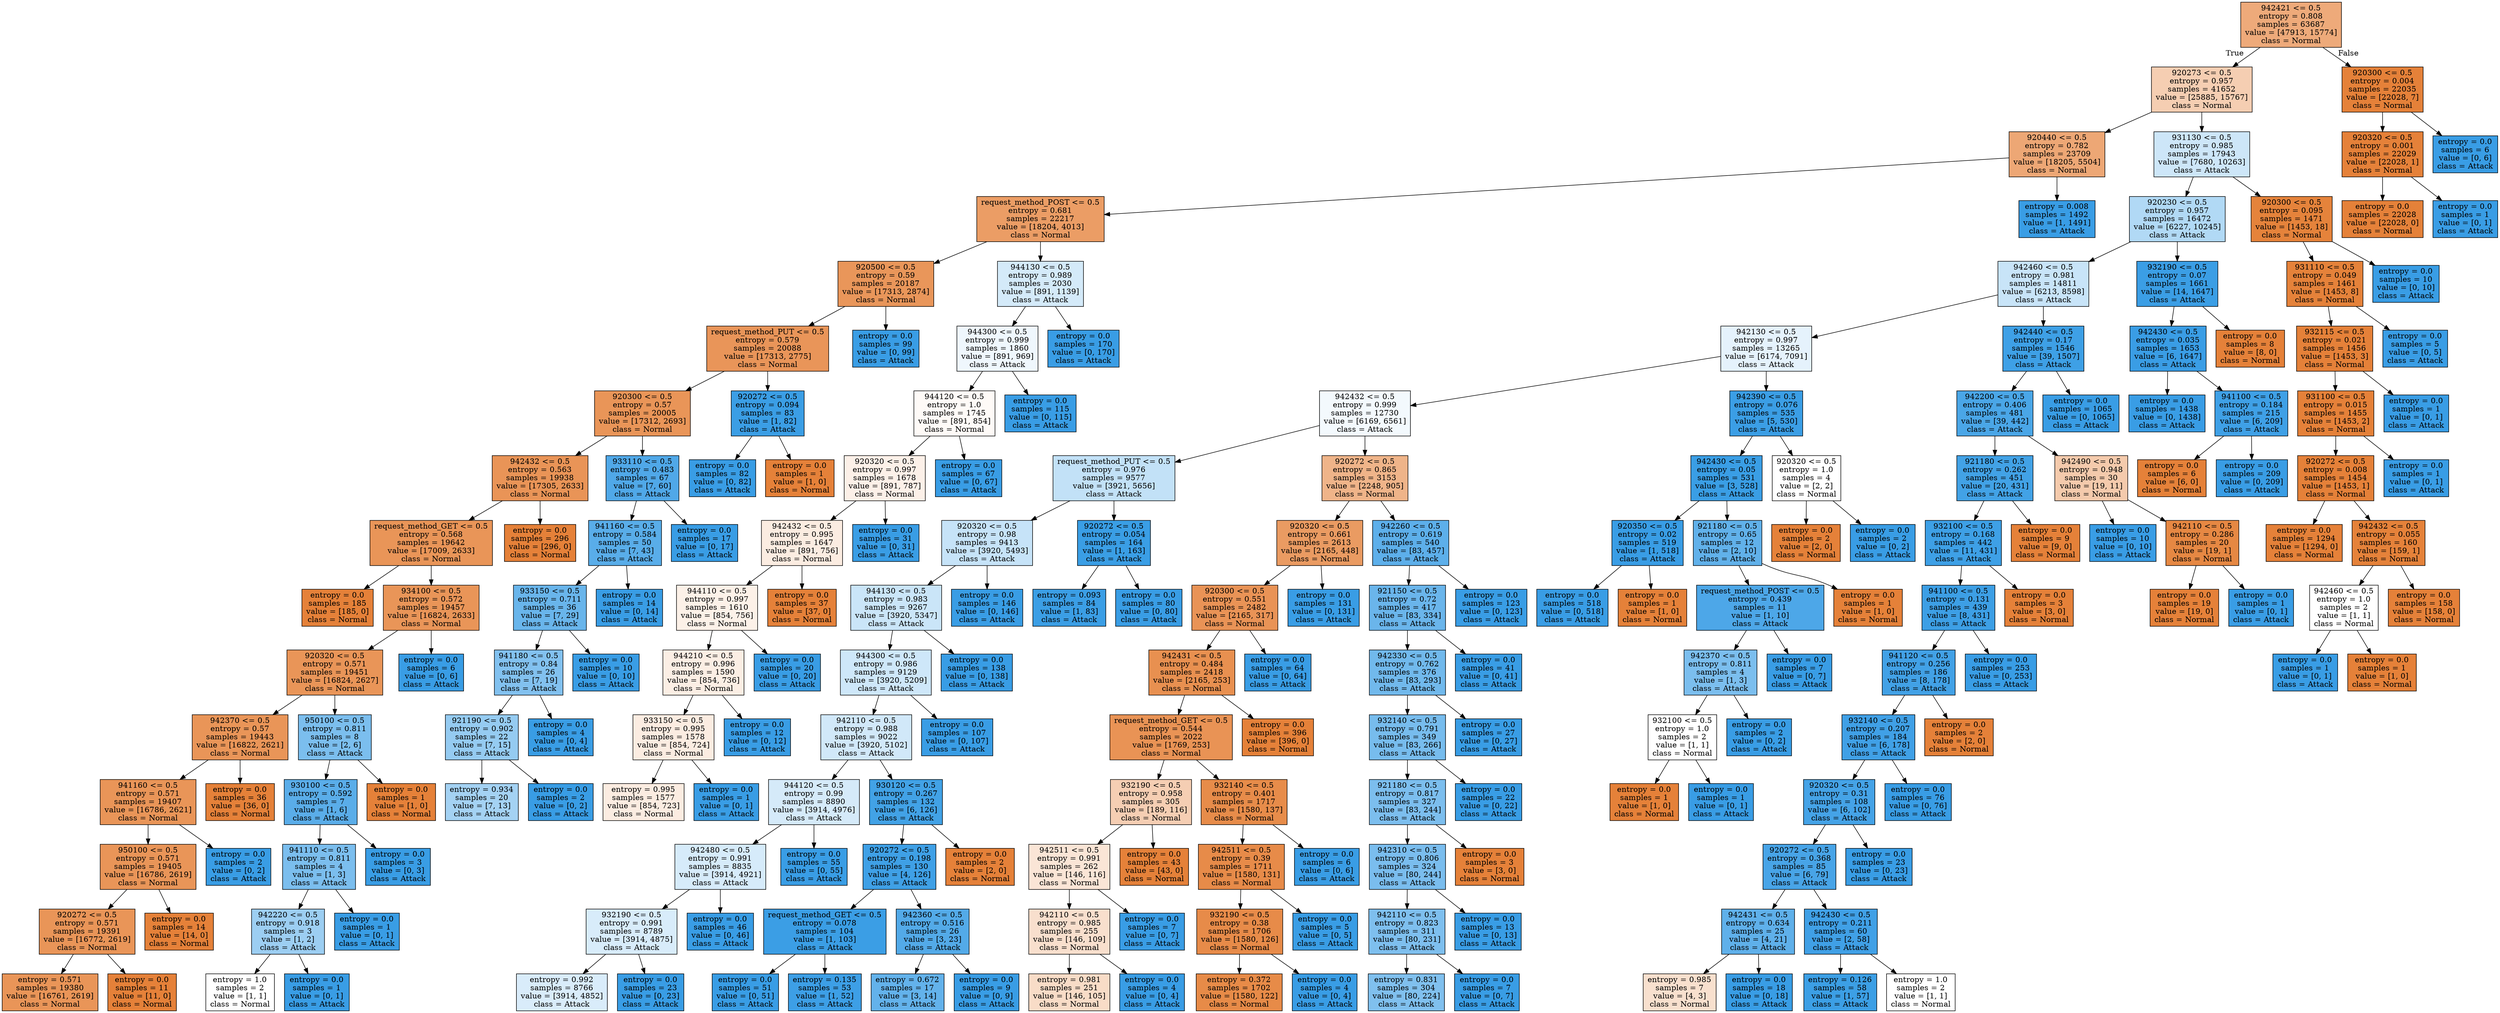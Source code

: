digraph Tree {
node [shape=box, style="filled", color="black"] ;
0 [label="942421 <= 0.5\nentropy = 0.808\nsamples = 63687\nvalue = [47913, 15774]\nclass = Normal", fillcolor="#eeaa7a"] ;
1 [label="920273 <= 0.5\nentropy = 0.957\nsamples = 41652\nvalue = [25885, 15767]\nclass = Normal", fillcolor="#f5ceb2"] ;
0 -> 1 [labeldistance=2.5, labelangle=45, headlabel="True"] ;
2 [label="920440 <= 0.5\nentropy = 0.782\nsamples = 23709\nvalue = [18205, 5504]\nclass = Normal", fillcolor="#eda775"] ;
1 -> 2 ;
3 [label="request_method_POST <= 0.5\nentropy = 0.681\nsamples = 22217\nvalue = [18204, 4013]\nclass = Normal", fillcolor="#eb9d65"] ;
2 -> 3 ;
4 [label="920500 <= 0.5\nentropy = 0.59\nsamples = 20187\nvalue = [17313, 2874]\nclass = Normal", fillcolor="#e9965a"] ;
3 -> 4 ;
5 [label="request_method_PUT <= 0.5\nentropy = 0.579\nsamples = 20088\nvalue = [17313, 2775]\nclass = Normal", fillcolor="#e99559"] ;
4 -> 5 ;
6 [label="920300 <= 0.5\nentropy = 0.57\nsamples = 20005\nvalue = [17312, 2693]\nclass = Normal", fillcolor="#e99558"] ;
5 -> 6 ;
7 [label="942432 <= 0.5\nentropy = 0.563\nsamples = 19938\nvalue = [17305, 2633]\nclass = Normal", fillcolor="#e99457"] ;
6 -> 7 ;
8 [label="request_method_GET <= 0.5\nentropy = 0.568\nsamples = 19642\nvalue = [17009, 2633]\nclass = Normal", fillcolor="#e99558"] ;
7 -> 8 ;
9 [label="entropy = 0.0\nsamples = 185\nvalue = [185, 0]\nclass = Normal", fillcolor="#e58139"] ;
8 -> 9 ;
10 [label="934100 <= 0.5\nentropy = 0.572\nsamples = 19457\nvalue = [16824, 2633]\nclass = Normal", fillcolor="#e99558"] ;
8 -> 10 ;
11 [label="920320 <= 0.5\nentropy = 0.571\nsamples = 19451\nvalue = [16824, 2627]\nclass = Normal", fillcolor="#e99558"] ;
10 -> 11 ;
12 [label="942370 <= 0.5\nentropy = 0.57\nsamples = 19443\nvalue = [16822, 2621]\nclass = Normal", fillcolor="#e99558"] ;
11 -> 12 ;
13 [label="941160 <= 0.5\nentropy = 0.571\nsamples = 19407\nvalue = [16786, 2621]\nclass = Normal", fillcolor="#e99558"] ;
12 -> 13 ;
14 [label="950100 <= 0.5\nentropy = 0.571\nsamples = 19405\nvalue = [16786, 2619]\nclass = Normal", fillcolor="#e99558"] ;
13 -> 14 ;
15 [label="920272 <= 0.5\nentropy = 0.571\nsamples = 19391\nvalue = [16772, 2619]\nclass = Normal", fillcolor="#e99558"] ;
14 -> 15 ;
16 [label="entropy = 0.571\nsamples = 19380\nvalue = [16761, 2619]\nclass = Normal", fillcolor="#e99558"] ;
15 -> 16 ;
17 [label="entropy = 0.0\nsamples = 11\nvalue = [11, 0]\nclass = Normal", fillcolor="#e58139"] ;
15 -> 17 ;
18 [label="entropy = 0.0\nsamples = 14\nvalue = [14, 0]\nclass = Normal", fillcolor="#e58139"] ;
14 -> 18 ;
19 [label="entropy = 0.0\nsamples = 2\nvalue = [0, 2]\nclass = Attack", fillcolor="#399de5"] ;
13 -> 19 ;
20 [label="entropy = 0.0\nsamples = 36\nvalue = [36, 0]\nclass = Normal", fillcolor="#e58139"] ;
12 -> 20 ;
21 [label="950100 <= 0.5\nentropy = 0.811\nsamples = 8\nvalue = [2, 6]\nclass = Attack", fillcolor="#7bbeee"] ;
11 -> 21 ;
22 [label="930100 <= 0.5\nentropy = 0.592\nsamples = 7\nvalue = [1, 6]\nclass = Attack", fillcolor="#5aade9"] ;
21 -> 22 ;
23 [label="941110 <= 0.5\nentropy = 0.811\nsamples = 4\nvalue = [1, 3]\nclass = Attack", fillcolor="#7bbeee"] ;
22 -> 23 ;
24 [label="942220 <= 0.5\nentropy = 0.918\nsamples = 3\nvalue = [1, 2]\nclass = Attack", fillcolor="#9ccef2"] ;
23 -> 24 ;
25 [label="entropy = 1.0\nsamples = 2\nvalue = [1, 1]\nclass = Normal", fillcolor="#ffffff"] ;
24 -> 25 ;
26 [label="entropy = 0.0\nsamples = 1\nvalue = [0, 1]\nclass = Attack", fillcolor="#399de5"] ;
24 -> 26 ;
27 [label="entropy = 0.0\nsamples = 1\nvalue = [0, 1]\nclass = Attack", fillcolor="#399de5"] ;
23 -> 27 ;
28 [label="entropy = 0.0\nsamples = 3\nvalue = [0, 3]\nclass = Attack", fillcolor="#399de5"] ;
22 -> 28 ;
29 [label="entropy = 0.0\nsamples = 1\nvalue = [1, 0]\nclass = Normal", fillcolor="#e58139"] ;
21 -> 29 ;
30 [label="entropy = 0.0\nsamples = 6\nvalue = [0, 6]\nclass = Attack", fillcolor="#399de5"] ;
10 -> 30 ;
31 [label="entropy = 0.0\nsamples = 296\nvalue = [296, 0]\nclass = Normal", fillcolor="#e58139"] ;
7 -> 31 ;
32 [label="933110 <= 0.5\nentropy = 0.483\nsamples = 67\nvalue = [7, 60]\nclass = Attack", fillcolor="#50a8e8"] ;
6 -> 32 ;
33 [label="941160 <= 0.5\nentropy = 0.584\nsamples = 50\nvalue = [7, 43]\nclass = Attack", fillcolor="#59ade9"] ;
32 -> 33 ;
34 [label="933150 <= 0.5\nentropy = 0.711\nsamples = 36\nvalue = [7, 29]\nclass = Attack", fillcolor="#69b5eb"] ;
33 -> 34 ;
35 [label="941180 <= 0.5\nentropy = 0.84\nsamples = 26\nvalue = [7, 19]\nclass = Attack", fillcolor="#82c1ef"] ;
34 -> 35 ;
36 [label="921190 <= 0.5\nentropy = 0.902\nsamples = 22\nvalue = [7, 15]\nclass = Attack", fillcolor="#95cbf1"] ;
35 -> 36 ;
37 [label="entropy = 0.934\nsamples = 20\nvalue = [7, 13]\nclass = Attack", fillcolor="#a4d2f3"] ;
36 -> 37 ;
38 [label="entropy = 0.0\nsamples = 2\nvalue = [0, 2]\nclass = Attack", fillcolor="#399de5"] ;
36 -> 38 ;
39 [label="entropy = 0.0\nsamples = 4\nvalue = [0, 4]\nclass = Attack", fillcolor="#399de5"] ;
35 -> 39 ;
40 [label="entropy = 0.0\nsamples = 10\nvalue = [0, 10]\nclass = Attack", fillcolor="#399de5"] ;
34 -> 40 ;
41 [label="entropy = 0.0\nsamples = 14\nvalue = [0, 14]\nclass = Attack", fillcolor="#399de5"] ;
33 -> 41 ;
42 [label="entropy = 0.0\nsamples = 17\nvalue = [0, 17]\nclass = Attack", fillcolor="#399de5"] ;
32 -> 42 ;
43 [label="920272 <= 0.5\nentropy = 0.094\nsamples = 83\nvalue = [1, 82]\nclass = Attack", fillcolor="#3b9ee5"] ;
5 -> 43 ;
44 [label="entropy = 0.0\nsamples = 82\nvalue = [0, 82]\nclass = Attack", fillcolor="#399de5"] ;
43 -> 44 ;
45 [label="entropy = 0.0\nsamples = 1\nvalue = [1, 0]\nclass = Normal", fillcolor="#e58139"] ;
43 -> 45 ;
46 [label="entropy = 0.0\nsamples = 99\nvalue = [0, 99]\nclass = Attack", fillcolor="#399de5"] ;
4 -> 46 ;
47 [label="944130 <= 0.5\nentropy = 0.989\nsamples = 2030\nvalue = [891, 1139]\nclass = Attack", fillcolor="#d4eaf9"] ;
3 -> 47 ;
48 [label="944300 <= 0.5\nentropy = 0.999\nsamples = 1860\nvalue = [891, 969]\nclass = Attack", fillcolor="#eff7fd"] ;
47 -> 48 ;
49 [label="944120 <= 0.5\nentropy = 1.0\nsamples = 1745\nvalue = [891, 854]\nclass = Normal", fillcolor="#fefaf7"] ;
48 -> 49 ;
50 [label="920320 <= 0.5\nentropy = 0.997\nsamples = 1678\nvalue = [891, 787]\nclass = Normal", fillcolor="#fcf0e8"] ;
49 -> 50 ;
51 [label="942432 <= 0.5\nentropy = 0.995\nsamples = 1647\nvalue = [891, 756]\nclass = Normal", fillcolor="#fbece1"] ;
50 -> 51 ;
52 [label="944110 <= 0.5\nentropy = 0.997\nsamples = 1610\nvalue = [854, 756]\nclass = Normal", fillcolor="#fcf1e8"] ;
51 -> 52 ;
53 [label="944210 <= 0.5\nentropy = 0.996\nsamples = 1590\nvalue = [854, 736]\nclass = Normal", fillcolor="#fbeee4"] ;
52 -> 53 ;
54 [label="933150 <= 0.5\nentropy = 0.995\nsamples = 1578\nvalue = [854, 724]\nclass = Normal", fillcolor="#fbece1"] ;
53 -> 54 ;
55 [label="entropy = 0.995\nsamples = 1577\nvalue = [854, 723]\nclass = Normal", fillcolor="#fbece1"] ;
54 -> 55 ;
56 [label="entropy = 0.0\nsamples = 1\nvalue = [0, 1]\nclass = Attack", fillcolor="#399de5"] ;
54 -> 56 ;
57 [label="entropy = 0.0\nsamples = 12\nvalue = [0, 12]\nclass = Attack", fillcolor="#399de5"] ;
53 -> 57 ;
58 [label="entropy = 0.0\nsamples = 20\nvalue = [0, 20]\nclass = Attack", fillcolor="#399de5"] ;
52 -> 58 ;
59 [label="entropy = 0.0\nsamples = 37\nvalue = [37, 0]\nclass = Normal", fillcolor="#e58139"] ;
51 -> 59 ;
60 [label="entropy = 0.0\nsamples = 31\nvalue = [0, 31]\nclass = Attack", fillcolor="#399de5"] ;
50 -> 60 ;
61 [label="entropy = 0.0\nsamples = 67\nvalue = [0, 67]\nclass = Attack", fillcolor="#399de5"] ;
49 -> 61 ;
62 [label="entropy = 0.0\nsamples = 115\nvalue = [0, 115]\nclass = Attack", fillcolor="#399de5"] ;
48 -> 62 ;
63 [label="entropy = 0.0\nsamples = 170\nvalue = [0, 170]\nclass = Attack", fillcolor="#399de5"] ;
47 -> 63 ;
64 [label="entropy = 0.008\nsamples = 1492\nvalue = [1, 1491]\nclass = Attack", fillcolor="#399de5"] ;
2 -> 64 ;
65 [label="931130 <= 0.5\nentropy = 0.985\nsamples = 17943\nvalue = [7680, 10263]\nclass = Attack", fillcolor="#cde6f8"] ;
1 -> 65 ;
66 [label="920230 <= 0.5\nentropy = 0.957\nsamples = 16472\nvalue = [6227, 10245]\nclass = Attack", fillcolor="#b1d9f5"] ;
65 -> 66 ;
67 [label="942460 <= 0.5\nentropy = 0.981\nsamples = 14811\nvalue = [6213, 8598]\nclass = Attack", fillcolor="#c8e4f8"] ;
66 -> 67 ;
68 [label="942130 <= 0.5\nentropy = 0.997\nsamples = 13265\nvalue = [6174, 7091]\nclass = Attack", fillcolor="#e5f2fc"] ;
67 -> 68 ;
69 [label="942432 <= 0.5\nentropy = 0.999\nsamples = 12730\nvalue = [6169, 6561]\nclass = Attack", fillcolor="#f3f9fd"] ;
68 -> 69 ;
70 [label="request_method_PUT <= 0.5\nentropy = 0.976\nsamples = 9577\nvalue = [3921, 5656]\nclass = Attack", fillcolor="#c2e1f7"] ;
69 -> 70 ;
71 [label="920320 <= 0.5\nentropy = 0.98\nsamples = 9413\nvalue = [3920, 5493]\nclass = Attack", fillcolor="#c6e3f8"] ;
70 -> 71 ;
72 [label="944130 <= 0.5\nentropy = 0.983\nsamples = 9267\nvalue = [3920, 5347]\nclass = Attack", fillcolor="#cae5f8"] ;
71 -> 72 ;
73 [label="944300 <= 0.5\nentropy = 0.986\nsamples = 9129\nvalue = [3920, 5209]\nclass = Attack", fillcolor="#cee7f9"] ;
72 -> 73 ;
74 [label="942110 <= 0.5\nentropy = 0.988\nsamples = 9022\nvalue = [3920, 5102]\nclass = Attack", fillcolor="#d1e8f9"] ;
73 -> 74 ;
75 [label="944120 <= 0.5\nentropy = 0.99\nsamples = 8890\nvalue = [3914, 4976]\nclass = Attack", fillcolor="#d5eaf9"] ;
74 -> 75 ;
76 [label="942480 <= 0.5\nentropy = 0.991\nsamples = 8835\nvalue = [3914, 4921]\nclass = Attack", fillcolor="#d6ebfa"] ;
75 -> 76 ;
77 [label="932190 <= 0.5\nentropy = 0.991\nsamples = 8789\nvalue = [3914, 4875]\nclass = Attack", fillcolor="#d8ecfa"] ;
76 -> 77 ;
78 [label="entropy = 0.992\nsamples = 8766\nvalue = [3914, 4852]\nclass = Attack", fillcolor="#d9ecfa"] ;
77 -> 78 ;
79 [label="entropy = 0.0\nsamples = 23\nvalue = [0, 23]\nclass = Attack", fillcolor="#399de5"] ;
77 -> 79 ;
80 [label="entropy = 0.0\nsamples = 46\nvalue = [0, 46]\nclass = Attack", fillcolor="#399de5"] ;
76 -> 80 ;
81 [label="entropy = 0.0\nsamples = 55\nvalue = [0, 55]\nclass = Attack", fillcolor="#399de5"] ;
75 -> 81 ;
82 [label="930120 <= 0.5\nentropy = 0.267\nsamples = 132\nvalue = [6, 126]\nclass = Attack", fillcolor="#42a2e6"] ;
74 -> 82 ;
83 [label="920272 <= 0.5\nentropy = 0.198\nsamples = 130\nvalue = [4, 126]\nclass = Attack", fillcolor="#3fa0e6"] ;
82 -> 83 ;
84 [label="request_method_GET <= 0.5\nentropy = 0.078\nsamples = 104\nvalue = [1, 103]\nclass = Attack", fillcolor="#3b9ee5"] ;
83 -> 84 ;
85 [label="entropy = 0.0\nsamples = 51\nvalue = [0, 51]\nclass = Attack", fillcolor="#399de5"] ;
84 -> 85 ;
86 [label="entropy = 0.135\nsamples = 53\nvalue = [1, 52]\nclass = Attack", fillcolor="#3d9fe6"] ;
84 -> 86 ;
87 [label="942360 <= 0.5\nentropy = 0.516\nsamples = 26\nvalue = [3, 23]\nclass = Attack", fillcolor="#53aae8"] ;
83 -> 87 ;
88 [label="entropy = 0.672\nsamples = 17\nvalue = [3, 14]\nclass = Attack", fillcolor="#63b2eb"] ;
87 -> 88 ;
89 [label="entropy = 0.0\nsamples = 9\nvalue = [0, 9]\nclass = Attack", fillcolor="#399de5"] ;
87 -> 89 ;
90 [label="entropy = 0.0\nsamples = 2\nvalue = [2, 0]\nclass = Normal", fillcolor="#e58139"] ;
82 -> 90 ;
91 [label="entropy = 0.0\nsamples = 107\nvalue = [0, 107]\nclass = Attack", fillcolor="#399de5"] ;
73 -> 91 ;
92 [label="entropy = 0.0\nsamples = 138\nvalue = [0, 138]\nclass = Attack", fillcolor="#399de5"] ;
72 -> 92 ;
93 [label="entropy = 0.0\nsamples = 146\nvalue = [0, 146]\nclass = Attack", fillcolor="#399de5"] ;
71 -> 93 ;
94 [label="920272 <= 0.5\nentropy = 0.054\nsamples = 164\nvalue = [1, 163]\nclass = Attack", fillcolor="#3a9ee5"] ;
70 -> 94 ;
95 [label="entropy = 0.093\nsamples = 84\nvalue = [1, 83]\nclass = Attack", fillcolor="#3b9ee5"] ;
94 -> 95 ;
96 [label="entropy = 0.0\nsamples = 80\nvalue = [0, 80]\nclass = Attack", fillcolor="#399de5"] ;
94 -> 96 ;
97 [label="920272 <= 0.5\nentropy = 0.865\nsamples = 3153\nvalue = [2248, 905]\nclass = Normal", fillcolor="#efb489"] ;
69 -> 97 ;
98 [label="920320 <= 0.5\nentropy = 0.661\nsamples = 2613\nvalue = [2165, 448]\nclass = Normal", fillcolor="#ea9b62"] ;
97 -> 98 ;
99 [label="920300 <= 0.5\nentropy = 0.551\nsamples = 2482\nvalue = [2165, 317]\nclass = Normal", fillcolor="#e99356"] ;
98 -> 99 ;
100 [label="942431 <= 0.5\nentropy = 0.484\nsamples = 2418\nvalue = [2165, 253]\nclass = Normal", fillcolor="#e89050"] ;
99 -> 100 ;
101 [label="request_method_GET <= 0.5\nentropy = 0.544\nsamples = 2022\nvalue = [1769, 253]\nclass = Normal", fillcolor="#e99355"] ;
100 -> 101 ;
102 [label="932190 <= 0.5\nentropy = 0.958\nsamples = 305\nvalue = [189, 116]\nclass = Normal", fillcolor="#f5ceb3"] ;
101 -> 102 ;
103 [label="942511 <= 0.5\nentropy = 0.991\nsamples = 262\nvalue = [146, 116]\nclass = Normal", fillcolor="#fae5d6"] ;
102 -> 103 ;
104 [label="942110 <= 0.5\nentropy = 0.985\nsamples = 255\nvalue = [146, 109]\nclass = Normal", fillcolor="#f8dfcd"] ;
103 -> 104 ;
105 [label="entropy = 0.981\nsamples = 251\nvalue = [146, 105]\nclass = Normal", fillcolor="#f8dcc7"] ;
104 -> 105 ;
106 [label="entropy = 0.0\nsamples = 4\nvalue = [0, 4]\nclass = Attack", fillcolor="#399de5"] ;
104 -> 106 ;
107 [label="entropy = 0.0\nsamples = 7\nvalue = [0, 7]\nclass = Attack", fillcolor="#399de5"] ;
103 -> 107 ;
108 [label="entropy = 0.0\nsamples = 43\nvalue = [43, 0]\nclass = Normal", fillcolor="#e58139"] ;
102 -> 108 ;
109 [label="932140 <= 0.5\nentropy = 0.401\nsamples = 1717\nvalue = [1580, 137]\nclass = Normal", fillcolor="#e78c4a"] ;
101 -> 109 ;
110 [label="942511 <= 0.5\nentropy = 0.39\nsamples = 1711\nvalue = [1580, 131]\nclass = Normal", fillcolor="#e78b49"] ;
109 -> 110 ;
111 [label="932190 <= 0.5\nentropy = 0.38\nsamples = 1706\nvalue = [1580, 126]\nclass = Normal", fillcolor="#e78b49"] ;
110 -> 111 ;
112 [label="entropy = 0.372\nsamples = 1702\nvalue = [1580, 122]\nclass = Normal", fillcolor="#e78b48"] ;
111 -> 112 ;
113 [label="entropy = 0.0\nsamples = 4\nvalue = [0, 4]\nclass = Attack", fillcolor="#399de5"] ;
111 -> 113 ;
114 [label="entropy = 0.0\nsamples = 5\nvalue = [0, 5]\nclass = Attack", fillcolor="#399de5"] ;
110 -> 114 ;
115 [label="entropy = 0.0\nsamples = 6\nvalue = [0, 6]\nclass = Attack", fillcolor="#399de5"] ;
109 -> 115 ;
116 [label="entropy = 0.0\nsamples = 396\nvalue = [396, 0]\nclass = Normal", fillcolor="#e58139"] ;
100 -> 116 ;
117 [label="entropy = 0.0\nsamples = 64\nvalue = [0, 64]\nclass = Attack", fillcolor="#399de5"] ;
99 -> 117 ;
118 [label="entropy = 0.0\nsamples = 131\nvalue = [0, 131]\nclass = Attack", fillcolor="#399de5"] ;
98 -> 118 ;
119 [label="942260 <= 0.5\nentropy = 0.619\nsamples = 540\nvalue = [83, 457]\nclass = Attack", fillcolor="#5dafea"] ;
97 -> 119 ;
120 [label="921150 <= 0.5\nentropy = 0.72\nsamples = 417\nvalue = [83, 334]\nclass = Attack", fillcolor="#6ab5eb"] ;
119 -> 120 ;
121 [label="942330 <= 0.5\nentropy = 0.762\nsamples = 376\nvalue = [83, 293]\nclass = Attack", fillcolor="#71b9ec"] ;
120 -> 121 ;
122 [label="932140 <= 0.5\nentropy = 0.791\nsamples = 349\nvalue = [83, 266]\nclass = Attack", fillcolor="#77bced"] ;
121 -> 122 ;
123 [label="921180 <= 0.5\nentropy = 0.817\nsamples = 327\nvalue = [83, 244]\nclass = Attack", fillcolor="#7cbeee"] ;
122 -> 123 ;
124 [label="942310 <= 0.5\nentropy = 0.806\nsamples = 324\nvalue = [80, 244]\nclass = Attack", fillcolor="#7abdee"] ;
123 -> 124 ;
125 [label="942110 <= 0.5\nentropy = 0.823\nsamples = 311\nvalue = [80, 231]\nclass = Attack", fillcolor="#7ebfee"] ;
124 -> 125 ;
126 [label="entropy = 0.831\nsamples = 304\nvalue = [80, 224]\nclass = Attack", fillcolor="#80c0ee"] ;
125 -> 126 ;
127 [label="entropy = 0.0\nsamples = 7\nvalue = [0, 7]\nclass = Attack", fillcolor="#399de5"] ;
125 -> 127 ;
128 [label="entropy = 0.0\nsamples = 13\nvalue = [0, 13]\nclass = Attack", fillcolor="#399de5"] ;
124 -> 128 ;
129 [label="entropy = 0.0\nsamples = 3\nvalue = [3, 0]\nclass = Normal", fillcolor="#e58139"] ;
123 -> 129 ;
130 [label="entropy = 0.0\nsamples = 22\nvalue = [0, 22]\nclass = Attack", fillcolor="#399de5"] ;
122 -> 130 ;
131 [label="entropy = 0.0\nsamples = 27\nvalue = [0, 27]\nclass = Attack", fillcolor="#399de5"] ;
121 -> 131 ;
132 [label="entropy = 0.0\nsamples = 41\nvalue = [0, 41]\nclass = Attack", fillcolor="#399de5"] ;
120 -> 132 ;
133 [label="entropy = 0.0\nsamples = 123\nvalue = [0, 123]\nclass = Attack", fillcolor="#399de5"] ;
119 -> 133 ;
134 [label="942390 <= 0.5\nentropy = 0.076\nsamples = 535\nvalue = [5, 530]\nclass = Attack", fillcolor="#3b9ee5"] ;
68 -> 134 ;
135 [label="942430 <= 0.5\nentropy = 0.05\nsamples = 531\nvalue = [3, 528]\nclass = Attack", fillcolor="#3a9ee5"] ;
134 -> 135 ;
136 [label="920350 <= 0.5\nentropy = 0.02\nsamples = 519\nvalue = [1, 518]\nclass = Attack", fillcolor="#399de5"] ;
135 -> 136 ;
137 [label="entropy = 0.0\nsamples = 518\nvalue = [0, 518]\nclass = Attack", fillcolor="#399de5"] ;
136 -> 137 ;
138 [label="entropy = 0.0\nsamples = 1\nvalue = [1, 0]\nclass = Normal", fillcolor="#e58139"] ;
136 -> 138 ;
139 [label="921180 <= 0.5\nentropy = 0.65\nsamples = 12\nvalue = [2, 10]\nclass = Attack", fillcolor="#61b1ea"] ;
135 -> 139 ;
140 [label="request_method_POST <= 0.5\nentropy = 0.439\nsamples = 11\nvalue = [1, 10]\nclass = Attack", fillcolor="#4da7e8"] ;
139 -> 140 ;
141 [label="942370 <= 0.5\nentropy = 0.811\nsamples = 4\nvalue = [1, 3]\nclass = Attack", fillcolor="#7bbeee"] ;
140 -> 141 ;
142 [label="932100 <= 0.5\nentropy = 1.0\nsamples = 2\nvalue = [1, 1]\nclass = Normal", fillcolor="#ffffff"] ;
141 -> 142 ;
143 [label="entropy = 0.0\nsamples = 1\nvalue = [1, 0]\nclass = Normal", fillcolor="#e58139"] ;
142 -> 143 ;
144 [label="entropy = 0.0\nsamples = 1\nvalue = [0, 1]\nclass = Attack", fillcolor="#399de5"] ;
142 -> 144 ;
145 [label="entropy = 0.0\nsamples = 2\nvalue = [0, 2]\nclass = Attack", fillcolor="#399de5"] ;
141 -> 145 ;
146 [label="entropy = 0.0\nsamples = 7\nvalue = [0, 7]\nclass = Attack", fillcolor="#399de5"] ;
140 -> 146 ;
147 [label="entropy = 0.0\nsamples = 1\nvalue = [1, 0]\nclass = Normal", fillcolor="#e58139"] ;
139 -> 147 ;
148 [label="920320 <= 0.5\nentropy = 1.0\nsamples = 4\nvalue = [2, 2]\nclass = Normal", fillcolor="#ffffff"] ;
134 -> 148 ;
149 [label="entropy = 0.0\nsamples = 2\nvalue = [2, 0]\nclass = Normal", fillcolor="#e58139"] ;
148 -> 149 ;
150 [label="entropy = 0.0\nsamples = 2\nvalue = [0, 2]\nclass = Attack", fillcolor="#399de5"] ;
148 -> 150 ;
151 [label="942440 <= 0.5\nentropy = 0.17\nsamples = 1546\nvalue = [39, 1507]\nclass = Attack", fillcolor="#3ea0e6"] ;
67 -> 151 ;
152 [label="942200 <= 0.5\nentropy = 0.406\nsamples = 481\nvalue = [39, 442]\nclass = Attack", fillcolor="#4aa6e7"] ;
151 -> 152 ;
153 [label="921180 <= 0.5\nentropy = 0.262\nsamples = 451\nvalue = [20, 431]\nclass = Attack", fillcolor="#42a2e6"] ;
152 -> 153 ;
154 [label="932100 <= 0.5\nentropy = 0.168\nsamples = 442\nvalue = [11, 431]\nclass = Attack", fillcolor="#3ea0e6"] ;
153 -> 154 ;
155 [label="941100 <= 0.5\nentropy = 0.131\nsamples = 439\nvalue = [8, 431]\nclass = Attack", fillcolor="#3d9fe5"] ;
154 -> 155 ;
156 [label="941120 <= 0.5\nentropy = 0.256\nsamples = 186\nvalue = [8, 178]\nclass = Attack", fillcolor="#42a1e6"] ;
155 -> 156 ;
157 [label="932140 <= 0.5\nentropy = 0.207\nsamples = 184\nvalue = [6, 178]\nclass = Attack", fillcolor="#40a0e6"] ;
156 -> 157 ;
158 [label="920320 <= 0.5\nentropy = 0.31\nsamples = 108\nvalue = [6, 102]\nclass = Attack", fillcolor="#45a3e7"] ;
157 -> 158 ;
159 [label="920272 <= 0.5\nentropy = 0.368\nsamples = 85\nvalue = [6, 79]\nclass = Attack", fillcolor="#48a4e7"] ;
158 -> 159 ;
160 [label="942431 <= 0.5\nentropy = 0.634\nsamples = 25\nvalue = [4, 21]\nclass = Attack", fillcolor="#5fb0ea"] ;
159 -> 160 ;
161 [label="entropy = 0.985\nsamples = 7\nvalue = [4, 3]\nclass = Normal", fillcolor="#f8e0ce"] ;
160 -> 161 ;
162 [label="entropy = 0.0\nsamples = 18\nvalue = [0, 18]\nclass = Attack", fillcolor="#399de5"] ;
160 -> 162 ;
163 [label="942430 <= 0.5\nentropy = 0.211\nsamples = 60\nvalue = [2, 58]\nclass = Attack", fillcolor="#40a0e6"] ;
159 -> 163 ;
164 [label="entropy = 0.126\nsamples = 58\nvalue = [1, 57]\nclass = Attack", fillcolor="#3c9fe5"] ;
163 -> 164 ;
165 [label="entropy = 1.0\nsamples = 2\nvalue = [1, 1]\nclass = Normal", fillcolor="#ffffff"] ;
163 -> 165 ;
166 [label="entropy = 0.0\nsamples = 23\nvalue = [0, 23]\nclass = Attack", fillcolor="#399de5"] ;
158 -> 166 ;
167 [label="entropy = 0.0\nsamples = 76\nvalue = [0, 76]\nclass = Attack", fillcolor="#399de5"] ;
157 -> 167 ;
168 [label="entropy = 0.0\nsamples = 2\nvalue = [2, 0]\nclass = Normal", fillcolor="#e58139"] ;
156 -> 168 ;
169 [label="entropy = 0.0\nsamples = 253\nvalue = [0, 253]\nclass = Attack", fillcolor="#399de5"] ;
155 -> 169 ;
170 [label="entropy = 0.0\nsamples = 3\nvalue = [3, 0]\nclass = Normal", fillcolor="#e58139"] ;
154 -> 170 ;
171 [label="entropy = 0.0\nsamples = 9\nvalue = [9, 0]\nclass = Normal", fillcolor="#e58139"] ;
153 -> 171 ;
172 [label="942490 <= 0.5\nentropy = 0.948\nsamples = 30\nvalue = [19, 11]\nclass = Normal", fillcolor="#f4caac"] ;
152 -> 172 ;
173 [label="entropy = 0.0\nsamples = 10\nvalue = [0, 10]\nclass = Attack", fillcolor="#399de5"] ;
172 -> 173 ;
174 [label="942110 <= 0.5\nentropy = 0.286\nsamples = 20\nvalue = [19, 1]\nclass = Normal", fillcolor="#e68843"] ;
172 -> 174 ;
175 [label="entropy = 0.0\nsamples = 19\nvalue = [19, 0]\nclass = Normal", fillcolor="#e58139"] ;
174 -> 175 ;
176 [label="entropy = 0.0\nsamples = 1\nvalue = [0, 1]\nclass = Attack", fillcolor="#399de5"] ;
174 -> 176 ;
177 [label="entropy = 0.0\nsamples = 1065\nvalue = [0, 1065]\nclass = Attack", fillcolor="#399de5"] ;
151 -> 177 ;
178 [label="932190 <= 0.5\nentropy = 0.07\nsamples = 1661\nvalue = [14, 1647]\nclass = Attack", fillcolor="#3b9ee5"] ;
66 -> 178 ;
179 [label="942430 <= 0.5\nentropy = 0.035\nsamples = 1653\nvalue = [6, 1647]\nclass = Attack", fillcolor="#3a9de5"] ;
178 -> 179 ;
180 [label="entropy = 0.0\nsamples = 1438\nvalue = [0, 1438]\nclass = Attack", fillcolor="#399de5"] ;
179 -> 180 ;
181 [label="941100 <= 0.5\nentropy = 0.184\nsamples = 215\nvalue = [6, 209]\nclass = Attack", fillcolor="#3fa0e6"] ;
179 -> 181 ;
182 [label="entropy = 0.0\nsamples = 6\nvalue = [6, 0]\nclass = Normal", fillcolor="#e58139"] ;
181 -> 182 ;
183 [label="entropy = 0.0\nsamples = 209\nvalue = [0, 209]\nclass = Attack", fillcolor="#399de5"] ;
181 -> 183 ;
184 [label="entropy = 0.0\nsamples = 8\nvalue = [8, 0]\nclass = Normal", fillcolor="#e58139"] ;
178 -> 184 ;
185 [label="920300 <= 0.5\nentropy = 0.095\nsamples = 1471\nvalue = [1453, 18]\nclass = Normal", fillcolor="#e5833b"] ;
65 -> 185 ;
186 [label="931110 <= 0.5\nentropy = 0.049\nsamples = 1461\nvalue = [1453, 8]\nclass = Normal", fillcolor="#e5823a"] ;
185 -> 186 ;
187 [label="932115 <= 0.5\nentropy = 0.021\nsamples = 1456\nvalue = [1453, 3]\nclass = Normal", fillcolor="#e58139"] ;
186 -> 187 ;
188 [label="931100 <= 0.5\nentropy = 0.015\nsamples = 1455\nvalue = [1453, 2]\nclass = Normal", fillcolor="#e58139"] ;
187 -> 188 ;
189 [label="920272 <= 0.5\nentropy = 0.008\nsamples = 1454\nvalue = [1453, 1]\nclass = Normal", fillcolor="#e58139"] ;
188 -> 189 ;
190 [label="entropy = 0.0\nsamples = 1294\nvalue = [1294, 0]\nclass = Normal", fillcolor="#e58139"] ;
189 -> 190 ;
191 [label="942432 <= 0.5\nentropy = 0.055\nsamples = 160\nvalue = [159, 1]\nclass = Normal", fillcolor="#e5823a"] ;
189 -> 191 ;
192 [label="942460 <= 0.5\nentropy = 1.0\nsamples = 2\nvalue = [1, 1]\nclass = Normal", fillcolor="#ffffff"] ;
191 -> 192 ;
193 [label="entropy = 0.0\nsamples = 1\nvalue = [0, 1]\nclass = Attack", fillcolor="#399de5"] ;
192 -> 193 ;
194 [label="entropy = 0.0\nsamples = 1\nvalue = [1, 0]\nclass = Normal", fillcolor="#e58139"] ;
192 -> 194 ;
195 [label="entropy = 0.0\nsamples = 158\nvalue = [158, 0]\nclass = Normal", fillcolor="#e58139"] ;
191 -> 195 ;
196 [label="entropy = 0.0\nsamples = 1\nvalue = [0, 1]\nclass = Attack", fillcolor="#399de5"] ;
188 -> 196 ;
197 [label="entropy = 0.0\nsamples = 1\nvalue = [0, 1]\nclass = Attack", fillcolor="#399de5"] ;
187 -> 197 ;
198 [label="entropy = 0.0\nsamples = 5\nvalue = [0, 5]\nclass = Attack", fillcolor="#399de5"] ;
186 -> 198 ;
199 [label="entropy = 0.0\nsamples = 10\nvalue = [0, 10]\nclass = Attack", fillcolor="#399de5"] ;
185 -> 199 ;
200 [label="920300 <= 0.5\nentropy = 0.004\nsamples = 22035\nvalue = [22028, 7]\nclass = Normal", fillcolor="#e58139"] ;
0 -> 200 [labeldistance=2.5, labelangle=-45, headlabel="False"] ;
201 [label="920320 <= 0.5\nentropy = 0.001\nsamples = 22029\nvalue = [22028, 1]\nclass = Normal", fillcolor="#e58139"] ;
200 -> 201 ;
202 [label="entropy = 0.0\nsamples = 22028\nvalue = [22028, 0]\nclass = Normal", fillcolor="#e58139"] ;
201 -> 202 ;
203 [label="entropy = 0.0\nsamples = 1\nvalue = [0, 1]\nclass = Attack", fillcolor="#399de5"] ;
201 -> 203 ;
204 [label="entropy = 0.0\nsamples = 6\nvalue = [0, 6]\nclass = Attack", fillcolor="#399de5"] ;
200 -> 204 ;
}